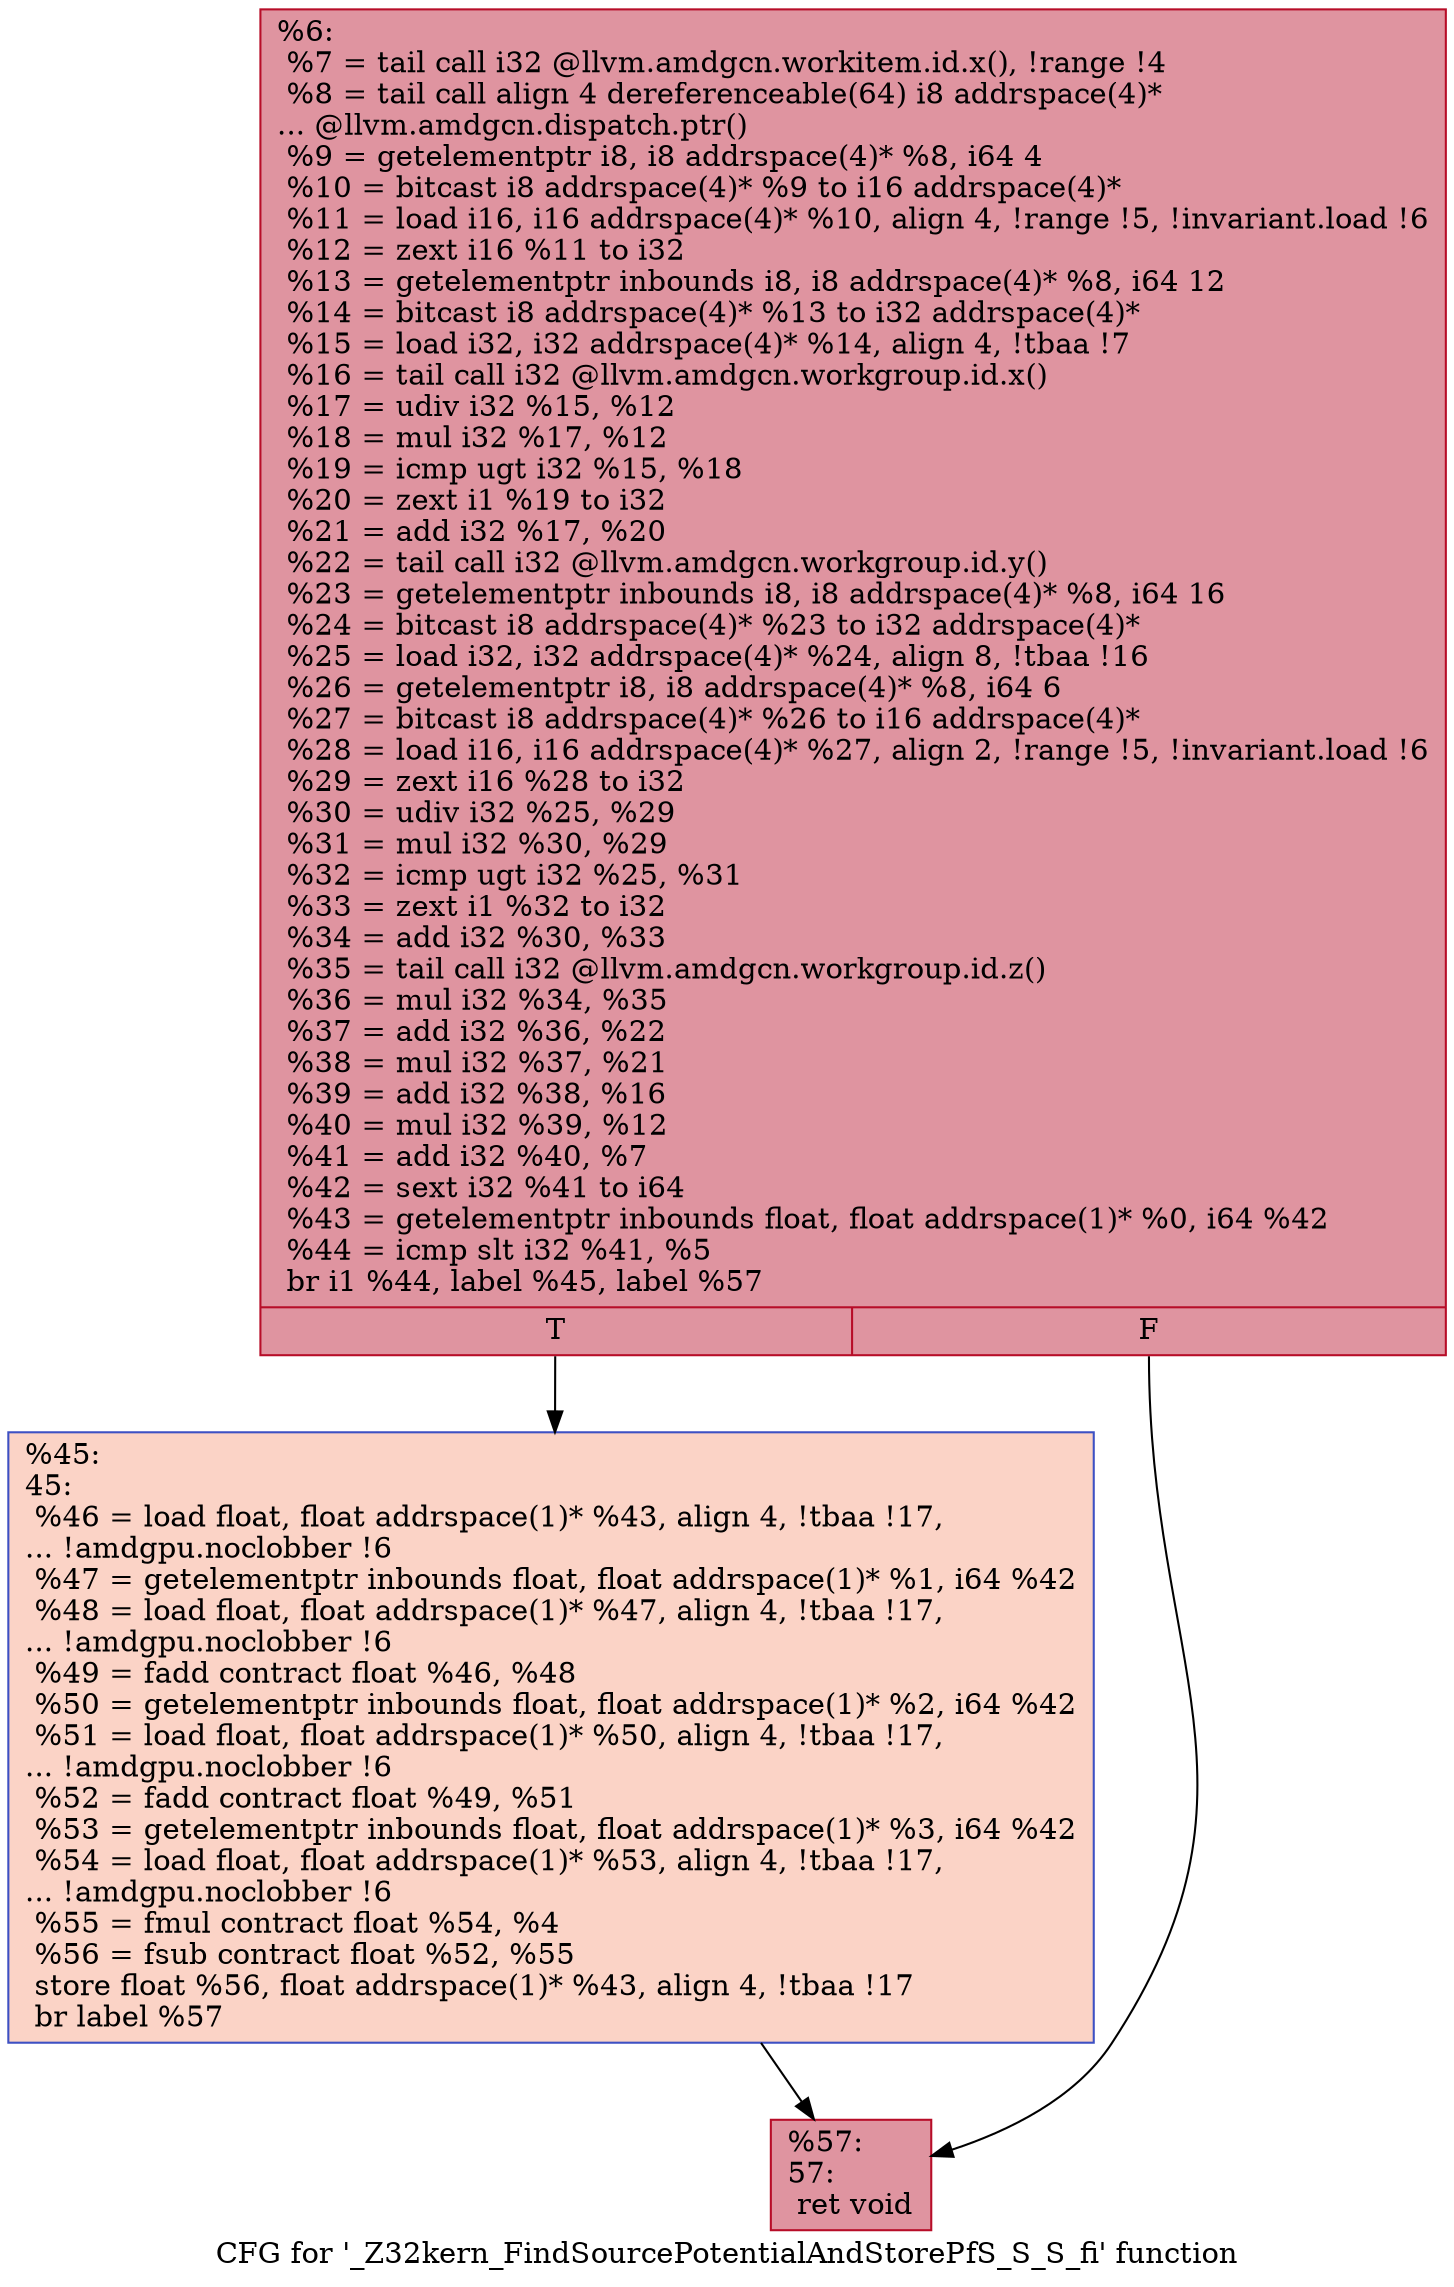 digraph "CFG for '_Z32kern_FindSourcePotentialAndStorePfS_S_S_fi' function" {
	label="CFG for '_Z32kern_FindSourcePotentialAndStorePfS_S_S_fi' function";

	Node0x6086a70 [shape=record,color="#b70d28ff", style=filled, fillcolor="#b70d2870",label="{%6:\l  %7 = tail call i32 @llvm.amdgcn.workitem.id.x(), !range !4\l  %8 = tail call align 4 dereferenceable(64) i8 addrspace(4)*\l... @llvm.amdgcn.dispatch.ptr()\l  %9 = getelementptr i8, i8 addrspace(4)* %8, i64 4\l  %10 = bitcast i8 addrspace(4)* %9 to i16 addrspace(4)*\l  %11 = load i16, i16 addrspace(4)* %10, align 4, !range !5, !invariant.load !6\l  %12 = zext i16 %11 to i32\l  %13 = getelementptr inbounds i8, i8 addrspace(4)* %8, i64 12\l  %14 = bitcast i8 addrspace(4)* %13 to i32 addrspace(4)*\l  %15 = load i32, i32 addrspace(4)* %14, align 4, !tbaa !7\l  %16 = tail call i32 @llvm.amdgcn.workgroup.id.x()\l  %17 = udiv i32 %15, %12\l  %18 = mul i32 %17, %12\l  %19 = icmp ugt i32 %15, %18\l  %20 = zext i1 %19 to i32\l  %21 = add i32 %17, %20\l  %22 = tail call i32 @llvm.amdgcn.workgroup.id.y()\l  %23 = getelementptr inbounds i8, i8 addrspace(4)* %8, i64 16\l  %24 = bitcast i8 addrspace(4)* %23 to i32 addrspace(4)*\l  %25 = load i32, i32 addrspace(4)* %24, align 8, !tbaa !16\l  %26 = getelementptr i8, i8 addrspace(4)* %8, i64 6\l  %27 = bitcast i8 addrspace(4)* %26 to i16 addrspace(4)*\l  %28 = load i16, i16 addrspace(4)* %27, align 2, !range !5, !invariant.load !6\l  %29 = zext i16 %28 to i32\l  %30 = udiv i32 %25, %29\l  %31 = mul i32 %30, %29\l  %32 = icmp ugt i32 %25, %31\l  %33 = zext i1 %32 to i32\l  %34 = add i32 %30, %33\l  %35 = tail call i32 @llvm.amdgcn.workgroup.id.z()\l  %36 = mul i32 %34, %35\l  %37 = add i32 %36, %22\l  %38 = mul i32 %37, %21\l  %39 = add i32 %38, %16\l  %40 = mul i32 %39, %12\l  %41 = add i32 %40, %7\l  %42 = sext i32 %41 to i64\l  %43 = getelementptr inbounds float, float addrspace(1)* %0, i64 %42\l  %44 = icmp slt i32 %41, %5\l  br i1 %44, label %45, label %57\l|{<s0>T|<s1>F}}"];
	Node0x6086a70:s0 -> Node0x608ac20;
	Node0x6086a70:s1 -> Node0x608acb0;
	Node0x608ac20 [shape=record,color="#3d50c3ff", style=filled, fillcolor="#f59c7d70",label="{%45:\l45:                                               \l  %46 = load float, float addrspace(1)* %43, align 4, !tbaa !17,\l... !amdgpu.noclobber !6\l  %47 = getelementptr inbounds float, float addrspace(1)* %1, i64 %42\l  %48 = load float, float addrspace(1)* %47, align 4, !tbaa !17,\l... !amdgpu.noclobber !6\l  %49 = fadd contract float %46, %48\l  %50 = getelementptr inbounds float, float addrspace(1)* %2, i64 %42\l  %51 = load float, float addrspace(1)* %50, align 4, !tbaa !17,\l... !amdgpu.noclobber !6\l  %52 = fadd contract float %49, %51\l  %53 = getelementptr inbounds float, float addrspace(1)* %3, i64 %42\l  %54 = load float, float addrspace(1)* %53, align 4, !tbaa !17,\l... !amdgpu.noclobber !6\l  %55 = fmul contract float %54, %4\l  %56 = fsub contract float %52, %55\l  store float %56, float addrspace(1)* %43, align 4, !tbaa !17\l  br label %57\l}"];
	Node0x608ac20 -> Node0x608acb0;
	Node0x608acb0 [shape=record,color="#b70d28ff", style=filled, fillcolor="#b70d2870",label="{%57:\l57:                                               \l  ret void\l}"];
}

